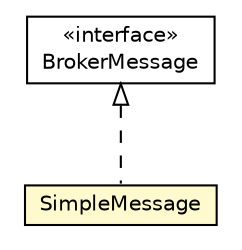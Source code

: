 #!/usr/local/bin/dot
#
# Class diagram 
# Generated by UMLGraph version R5_6-24-gf6e263 (http://www.umlgraph.org/)
#

digraph G {
	edge [fontname="Helvetica",fontsize=10,labelfontname="Helvetica",labelfontsize=10];
	node [fontname="Helvetica",fontsize=10,shape=plaintext];
	nodesep=0.25;
	ranksep=0.5;
	// org.universAAL.middleware.broker.client.SimpleMessage
	c18923 [label=<<table title="org.universAAL.middleware.broker.client.SimpleMessage" border="0" cellborder="1" cellspacing="0" cellpadding="2" port="p" bgcolor="lemonChiffon" href="./SimpleMessage.html">
		<tr><td><table border="0" cellspacing="0" cellpadding="1">
<tr><td align="center" balign="center"> SimpleMessage </td></tr>
		</table></td></tr>
		</table>>, URL="./SimpleMessage.html", fontname="Helvetica", fontcolor="black", fontsize=10.0];
	//org.universAAL.middleware.broker.client.SimpleMessage implements org.universAAL.middleware.brokers.message.BrokerMessage
	c19010:p -> c18923:p [dir=back,arrowtail=empty,style=dashed];
	// org.universAAL.middleware.brokers.message.BrokerMessage
	c19010 [label=<<table title="org.universAAL.middleware.brokers.message.BrokerMessage" border="0" cellborder="1" cellspacing="0" cellpadding="2" port="p" href="http://java.sun.com/j2se/1.4.2/docs/api/org/universAAL/middleware/brokers/message/BrokerMessage.html">
		<tr><td><table border="0" cellspacing="0" cellpadding="1">
<tr><td align="center" balign="center"> &#171;interface&#187; </td></tr>
<tr><td align="center" balign="center"> BrokerMessage </td></tr>
		</table></td></tr>
		</table>>, URL="http://java.sun.com/j2se/1.4.2/docs/api/org/universAAL/middleware/brokers/message/BrokerMessage.html", fontname="Helvetica", fontcolor="black", fontsize=10.0];
}

